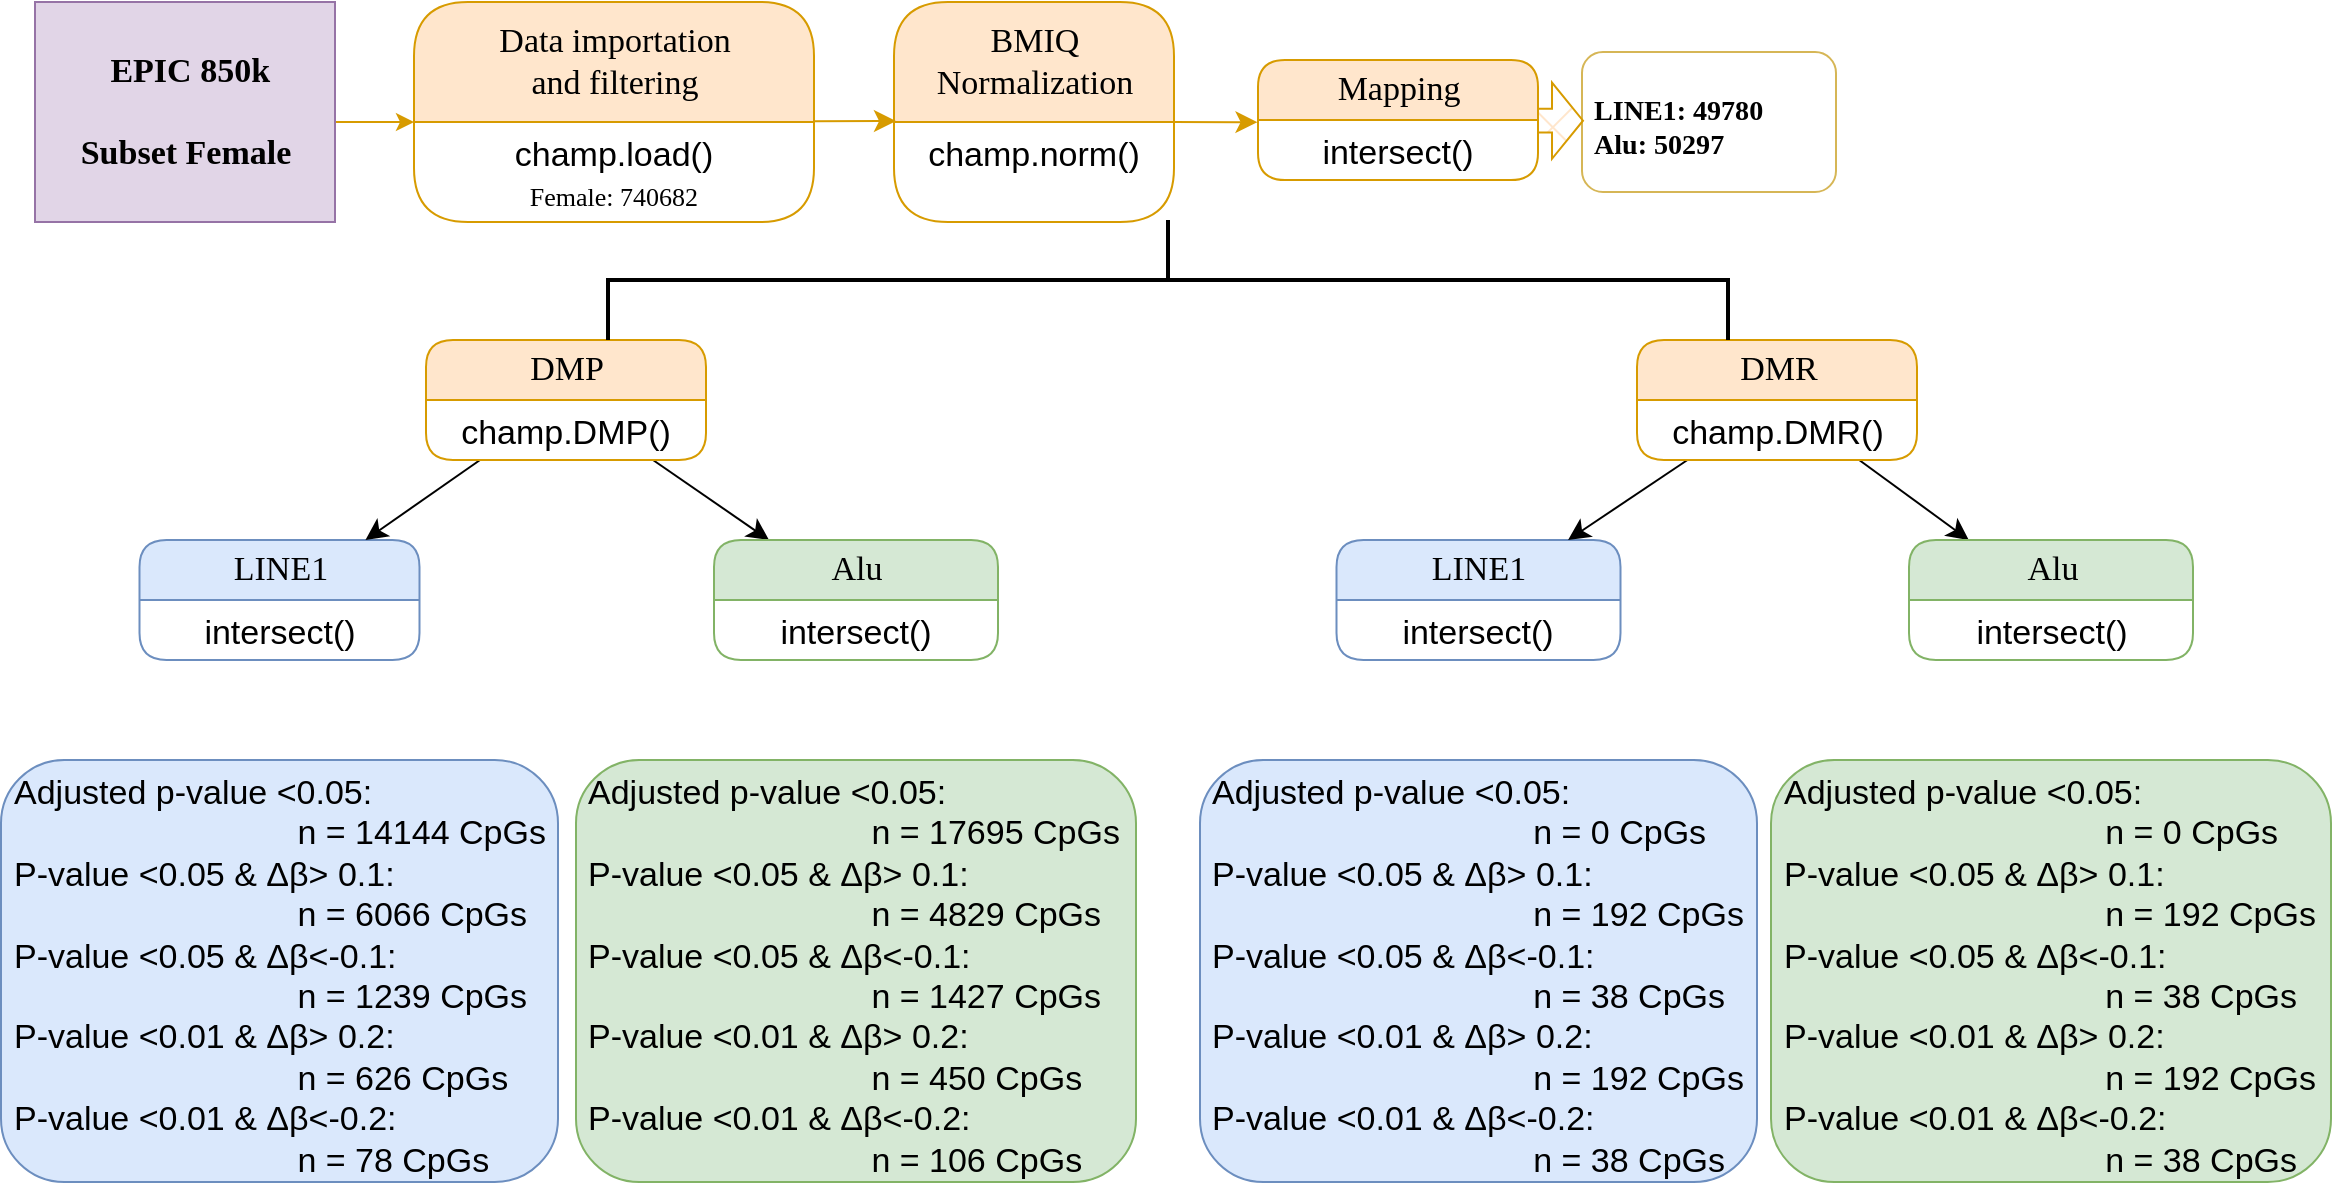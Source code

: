 <mxfile version="22.1.20" type="github">
  <diagram name="第 1 页" id="xuQ8l54krWLs2Sx5iRQF">
    <mxGraphModel dx="1434" dy="738" grid="1" gridSize="10" guides="1" tooltips="1" connect="1" arrows="1" fold="1" page="1" pageScale="1" pageWidth="1169" pageHeight="827" math="0" shadow="0">
      <root>
        <mxCell id="0" />
        <mxCell id="1" parent="0" />
        <mxCell id="Zb1GKSkhsLk-omKHb7x3-1" style="edgeStyle=orthogonalEdgeStyle;rounded=0;orthogonalLoop=1;jettySize=auto;html=1;exitX=1;exitY=0.5;exitDx=0;exitDy=0;entryX=0;entryY=0.5;entryDx=0;entryDy=0;fillColor=#ffe6cc;strokeColor=#d79b00;" edge="1" parent="1">
          <mxGeometry relative="1" as="geometry">
            <mxPoint x="168.5" y="70" as="sourcePoint" />
            <mxPoint x="208" y="70" as="targetPoint" />
          </mxGeometry>
        </mxCell>
        <mxCell id="Zb1GKSkhsLk-omKHb7x3-2" value="&lt;b style=&quot;font-size: 17px;&quot;&gt;&amp;nbsp;EPIC 850k&lt;br&gt;&lt;br&gt;Subset Female&lt;br&gt;&lt;/b&gt;" style="whiteSpace=wrap;html=1;rounded=0;shadow=0;comic=0;labelBackgroundColor=none;strokeWidth=1;fontFamily=Verdana;fontSize=12;align=center;fillColor=#e1d5e7;strokeColor=#9673a6;" vertex="1" parent="1">
          <mxGeometry x="18.5" y="10" width="150" height="110" as="geometry" />
        </mxCell>
        <mxCell id="Zb1GKSkhsLk-omKHb7x3-3" value="&lt;font style=&quot;font-size: 17px;&quot;&gt;Data importation &lt;br&gt;and filtering&lt;/font&gt;" style="swimlane;html=1;fontStyle=0;childLayout=stackLayout;horizontal=1;startSize=60;fillColor=#ffe6cc;horizontalStack=0;resizeParent=1;resizeLast=0;collapsible=1;marginBottom=0;swimlaneFillColor=#ffffff;align=center;rounded=1;shadow=0;comic=0;labelBackgroundColor=none;strokeWidth=1;fontFamily=Verdana;fontSize=12;strokeColor=#d79b00;" vertex="1" parent="1">
          <mxGeometry x="208" y="10" width="200" height="110" as="geometry">
            <mxRectangle x="210" y="40" width="220" height="30" as="alternateBounds" />
          </mxGeometry>
        </mxCell>
        <mxCell id="Zb1GKSkhsLk-omKHb7x3-4" value="&lt;font style=&quot;&quot;&gt;&lt;span style=&quot;font-size: 17px;&quot;&gt;champ.load()&lt;br&gt;&lt;/span&gt;&lt;span style=&quot;font-size: 13px; font-family: Verdana; text-align: left; background-color: initial;&quot;&gt;Female: 740682&lt;/span&gt;&lt;span style=&quot;font-size: 17px;&quot;&gt;&lt;br&gt;&lt;/span&gt;&lt;/font&gt;" style="text;html=1;spacingLeft=4;spacingRight=4;whiteSpace=wrap;overflow=hidden;rotatable=0;points=[[0,0.5],[1,0.5]];portConstraint=eastwest;align=center;rounded=1;" vertex="1" parent="Zb1GKSkhsLk-omKHb7x3-3">
          <mxGeometry y="60" width="200" height="40" as="geometry" />
        </mxCell>
        <mxCell id="Zb1GKSkhsLk-omKHb7x3-5" value="&lt;font style=&quot;font-size: 17px;&quot;&gt;BMIQ &lt;br&gt;Normalization&lt;/font&gt;" style="swimlane;html=1;fontStyle=0;childLayout=stackLayout;horizontal=1;startSize=60;fillColor=#ffe6cc;horizontalStack=0;resizeParent=1;resizeLast=0;collapsible=1;marginBottom=0;swimlaneFillColor=#ffffff;align=center;rounded=1;shadow=0;comic=0;labelBackgroundColor=none;strokeWidth=1;fontFamily=Verdana;fontSize=12;strokeColor=#d79b00;" vertex="1" parent="1">
          <mxGeometry x="448" y="10" width="140" height="110" as="geometry" />
        </mxCell>
        <mxCell id="Zb1GKSkhsLk-omKHb7x3-6" value="&lt;font style=&quot;font-size: 17px;&quot;&gt;champ.norm()&lt;/font&gt;" style="text;html=1;spacingLeft=4;spacingRight=4;whiteSpace=wrap;overflow=hidden;rotatable=0;points=[[0,0.5],[1,0.5]];portConstraint=eastwest;align=center;rounded=1;" vertex="1" parent="Zb1GKSkhsLk-omKHb7x3-5">
          <mxGeometry y="60" width="140" height="40" as="geometry" />
        </mxCell>
        <mxCell id="Zb1GKSkhsLk-omKHb7x3-7" value="&lt;font style=&quot;font-size: 17px;&quot;&gt;Mapping&lt;/font&gt;" style="swimlane;html=1;fontStyle=0;childLayout=stackLayout;horizontal=1;startSize=30;fillColor=#ffe6cc;horizontalStack=0;resizeParent=1;resizeLast=0;collapsible=1;marginBottom=0;swimlaneFillColor=#ffffff;align=center;rounded=1;shadow=0;comic=0;labelBackgroundColor=none;strokeWidth=1;fontFamily=Verdana;fontSize=12;strokeColor=#d79b00;" vertex="1" parent="1">
          <mxGeometry x="630" y="39" width="140" height="60" as="geometry" />
        </mxCell>
        <mxCell id="Zb1GKSkhsLk-omKHb7x3-8" value="&lt;font style=&quot;font-size: 17px;&quot;&gt;intersect()&lt;/font&gt;" style="text;html=1;spacingLeft=4;spacingRight=4;whiteSpace=wrap;overflow=hidden;rotatable=0;points=[[0,0.5],[1,0.5]];portConstraint=eastwest;align=center;rounded=1;" vertex="1" parent="Zb1GKSkhsLk-omKHb7x3-7">
          <mxGeometry y="30" width="140" height="30" as="geometry" />
        </mxCell>
        <mxCell id="Zb1GKSkhsLk-omKHb7x3-9" value="&lt;font style=&quot;font-size: 17px;&quot;&gt;LINE1&lt;/font&gt;" style="swimlane;html=1;fontStyle=0;childLayout=stackLayout;horizontal=1;startSize=30;fillColor=#dae8fc;horizontalStack=0;resizeParent=1;resizeLast=0;collapsible=1;marginBottom=0;swimlaneFillColor=#ffffff;align=center;rounded=1;shadow=0;comic=0;labelBackgroundColor=none;strokeWidth=1;fontFamily=Verdana;fontSize=12;strokeColor=#6c8ebf;" vertex="1" parent="1">
          <mxGeometry x="70.75" y="279" width="140" height="60" as="geometry" />
        </mxCell>
        <mxCell id="Zb1GKSkhsLk-omKHb7x3-10" value="&lt;font style=&quot;font-size: 17px;&quot;&gt;intersect()&lt;/font&gt;" style="text;html=1;strokeColor=none;fillColor=none;spacingLeft=4;spacingRight=4;whiteSpace=wrap;overflow=hidden;rotatable=0;points=[[0,0.5],[1,0.5]];portConstraint=eastwest;align=center;" vertex="1" parent="Zb1GKSkhsLk-omKHb7x3-9">
          <mxGeometry y="30" width="140" height="30" as="geometry" />
        </mxCell>
        <mxCell id="Zb1GKSkhsLk-omKHb7x3-11" style="edgeStyle=none;html=1;labelBackgroundColor=none;startFill=0;startSize=8;endFill=1;endSize=8;fontFamily=Verdana;fontSize=12;" edge="1" parent="1" source="Zb1GKSkhsLk-omKHb7x3-13" target="Zb1GKSkhsLk-omKHb7x3-15">
          <mxGeometry relative="1" as="geometry" />
        </mxCell>
        <mxCell id="Zb1GKSkhsLk-omKHb7x3-12" style="edgeStyle=none;html=1;labelBackgroundColor=none;startFill=0;startSize=8;endFill=1;endSize=8;fontFamily=Verdana;fontSize=12;" edge="1" parent="1" source="Zb1GKSkhsLk-omKHb7x3-13" target="Zb1GKSkhsLk-omKHb7x3-9">
          <mxGeometry relative="1" as="geometry" />
        </mxCell>
        <mxCell id="Zb1GKSkhsLk-omKHb7x3-13" value="&lt;font style=&quot;font-size: 17px;&quot;&gt;DMP&lt;/font&gt;" style="swimlane;html=1;fontStyle=0;childLayout=stackLayout;horizontal=1;startSize=30;fillColor=#ffe6cc;horizontalStack=0;resizeParent=1;resizeLast=0;collapsible=1;marginBottom=0;swimlaneFillColor=#ffffff;align=center;rounded=1;shadow=0;comic=0;labelBackgroundColor=none;strokeWidth=1;fontFamily=Verdana;fontSize=12;strokeColor=#d79b00;" vertex="1" parent="1">
          <mxGeometry x="214" y="179" width="140" height="60" as="geometry" />
        </mxCell>
        <mxCell id="Zb1GKSkhsLk-omKHb7x3-14" value="&lt;font style=&quot;font-size: 17px;&quot;&gt;champ.DMP()&lt;/font&gt;" style="text;html=1;spacingLeft=4;spacingRight=4;whiteSpace=wrap;overflow=hidden;rotatable=0;points=[[0,0.5],[1,0.5]];portConstraint=eastwest;align=center;rounded=1;" vertex="1" parent="Zb1GKSkhsLk-omKHb7x3-13">
          <mxGeometry y="30" width="140" height="30" as="geometry" />
        </mxCell>
        <mxCell id="Zb1GKSkhsLk-omKHb7x3-15" value="&lt;font style=&quot;font-size: 17px;&quot;&gt;Alu&lt;/font&gt;" style="swimlane;html=1;fontStyle=0;childLayout=stackLayout;horizontal=1;startSize=30;fillColor=#d5e8d4;horizontalStack=0;resizeParent=1;resizeLast=0;collapsible=1;marginBottom=0;swimlaneFillColor=#ffffff;align=center;rounded=1;shadow=0;comic=0;labelBackgroundColor=none;strokeWidth=1;fontFamily=Verdana;fontSize=12;strokeColor=#82b366;" vertex="1" parent="1">
          <mxGeometry x="358" y="279" width="142" height="60" as="geometry" />
        </mxCell>
        <mxCell id="Zb1GKSkhsLk-omKHb7x3-16" value="&lt;font style=&quot;font-size: 17px;&quot;&gt;intersect()&lt;/font&gt;" style="text;html=1;strokeColor=none;fillColor=none;spacingLeft=4;spacingRight=4;whiteSpace=wrap;overflow=hidden;rotatable=0;points=[[0,0.5],[1,0.5]];portConstraint=eastwest;align=center;" vertex="1" parent="Zb1GKSkhsLk-omKHb7x3-15">
          <mxGeometry y="30" width="142" height="30" as="geometry" />
        </mxCell>
        <mxCell id="Zb1GKSkhsLk-omKHb7x3-17" style="edgeStyle=none;html=1;labelBackgroundColor=none;startFill=0;startSize=8;endFill=1;endSize=8;fontFamily=Verdana;fontSize=12;entryX=0.007;entryY=-0.012;entryDx=0;entryDy=0;entryPerimeter=0;fillColor=#ffe6cc;strokeColor=#d79b00;exitX=1;exitY=0.542;exitDx=0;exitDy=0;exitPerimeter=0;" edge="1" parent="1" source="Zb1GKSkhsLk-omKHb7x3-3" target="Zb1GKSkhsLk-omKHb7x3-6">
          <mxGeometry relative="1" as="geometry">
            <mxPoint x="413" y="60" as="sourcePoint" />
            <mxPoint x="442" y="59.5" as="targetPoint" />
          </mxGeometry>
        </mxCell>
        <mxCell id="Zb1GKSkhsLk-omKHb7x3-18" value="&lt;font style=&quot;font-size: 17px;&quot;&gt;LINE1&lt;/font&gt;" style="swimlane;html=1;fontStyle=0;childLayout=stackLayout;horizontal=1;startSize=30;fillColor=#dae8fc;horizontalStack=0;resizeParent=1;resizeLast=0;collapsible=1;marginBottom=0;swimlaneFillColor=#ffffff;align=center;rounded=1;shadow=0;comic=0;labelBackgroundColor=none;strokeWidth=1;fontFamily=Verdana;fontSize=12;strokeColor=#6c8ebf;" vertex="1" parent="1">
          <mxGeometry x="669.25" y="279" width="142" height="60" as="geometry" />
        </mxCell>
        <mxCell id="Zb1GKSkhsLk-omKHb7x3-19" value="&lt;font style=&quot;font-size: 17px;&quot;&gt;intersect()&lt;/font&gt;" style="text;html=1;strokeColor=none;fillColor=none;spacingLeft=4;spacingRight=4;whiteSpace=wrap;overflow=hidden;rotatable=0;points=[[0,0.5],[1,0.5]];portConstraint=eastwest;align=center;" vertex="1" parent="Zb1GKSkhsLk-omKHb7x3-18">
          <mxGeometry y="30" width="142" height="30" as="geometry" />
        </mxCell>
        <mxCell id="Zb1GKSkhsLk-omKHb7x3-20" style="edgeStyle=none;html=1;labelBackgroundColor=none;startFill=0;startSize=8;endFill=1;endSize=8;fontFamily=Verdana;fontSize=12;" edge="1" parent="1" source="Zb1GKSkhsLk-omKHb7x3-22" target="Zb1GKSkhsLk-omKHb7x3-24">
          <mxGeometry relative="1" as="geometry" />
        </mxCell>
        <mxCell id="Zb1GKSkhsLk-omKHb7x3-21" style="edgeStyle=none;html=1;labelBackgroundColor=none;startFill=0;startSize=8;endFill=1;endSize=8;fontFamily=Verdana;fontSize=12;" edge="1" parent="1" source="Zb1GKSkhsLk-omKHb7x3-22" target="Zb1GKSkhsLk-omKHb7x3-18">
          <mxGeometry relative="1" as="geometry" />
        </mxCell>
        <mxCell id="Zb1GKSkhsLk-omKHb7x3-22" value="&lt;font style=&quot;font-size: 17px;&quot;&gt;DMR&lt;/font&gt;" style="swimlane;html=1;fontStyle=0;childLayout=stackLayout;horizontal=1;startSize=30;fillColor=#ffe6cc;horizontalStack=0;resizeParent=1;resizeLast=0;collapsible=1;marginBottom=0;swimlaneFillColor=#ffffff;align=center;rounded=1;shadow=0;comic=0;labelBackgroundColor=none;strokeWidth=1;fontFamily=Verdana;fontSize=12;strokeColor=#d79b00;" vertex="1" parent="1">
          <mxGeometry x="819.5" y="179" width="140" height="60" as="geometry" />
        </mxCell>
        <mxCell id="Zb1GKSkhsLk-omKHb7x3-23" value="&lt;font style=&quot;font-size: 17px;&quot;&gt;champ.DMR()&lt;/font&gt;" style="text;html=1;spacingLeft=4;spacingRight=4;whiteSpace=wrap;overflow=hidden;rotatable=0;points=[[0,0.5],[1,0.5]];portConstraint=eastwest;align=center;rounded=1;" vertex="1" parent="Zb1GKSkhsLk-omKHb7x3-22">
          <mxGeometry y="30" width="140" height="30" as="geometry" />
        </mxCell>
        <mxCell id="Zb1GKSkhsLk-omKHb7x3-24" value="&lt;font style=&quot;font-size: 17px;&quot;&gt;Alu&lt;/font&gt;" style="swimlane;html=1;fontStyle=0;childLayout=stackLayout;horizontal=1;startSize=30;fillColor=#d5e8d4;horizontalStack=0;resizeParent=1;resizeLast=0;collapsible=1;marginBottom=0;swimlaneFillColor=#ffffff;align=center;rounded=1;shadow=0;comic=0;labelBackgroundColor=none;strokeWidth=1;fontFamily=Verdana;fontSize=12;strokeColor=#82b366;" vertex="1" parent="1">
          <mxGeometry x="955.5" y="279" width="142" height="60" as="geometry" />
        </mxCell>
        <mxCell id="Zb1GKSkhsLk-omKHb7x3-25" value="&lt;font style=&quot;font-size: 17px;&quot;&gt;intersect()&lt;/font&gt;" style="text;html=1;strokeColor=none;fillColor=none;spacingLeft=4;spacingRight=4;whiteSpace=wrap;overflow=hidden;rotatable=0;points=[[0,0.5],[1,0.5]];portConstraint=eastwest;align=center;" vertex="1" parent="Zb1GKSkhsLk-omKHb7x3-24">
          <mxGeometry y="30" width="142" height="30" as="geometry" />
        </mxCell>
        <mxCell id="Zb1GKSkhsLk-omKHb7x3-26" value="&lt;font style=&quot;font-size: 17px;&quot;&gt;Adjusted p-value &amp;lt;0.05: &lt;br&gt;&amp;nbsp; &amp;nbsp; &amp;nbsp; &amp;nbsp; &amp;nbsp; &amp;nbsp; &amp;nbsp; &amp;nbsp; &amp;nbsp; &amp;nbsp; &amp;nbsp; &amp;nbsp; &amp;nbsp; &amp;nbsp; &amp;nbsp; n = 14144 CpGs &lt;br&gt;P-value &amp;lt;0.05 &amp;amp; Δβ&amp;gt; 0.1:&lt;br&gt;&amp;nbsp; &amp;nbsp; &amp;nbsp; &amp;nbsp; &amp;nbsp; &amp;nbsp; &amp;nbsp; &amp;nbsp; &amp;nbsp; &amp;nbsp; &amp;nbsp; &amp;nbsp; &amp;nbsp; &amp;nbsp; &amp;nbsp; n = 6066 CpGs&lt;br&gt;P-value &amp;lt;0.05 &amp;amp; Δβ&amp;lt;-0.1:&lt;br&gt;&amp;nbsp; &amp;nbsp; &amp;nbsp; &amp;nbsp; &amp;nbsp; &amp;nbsp; &amp;nbsp; &amp;nbsp; &amp;nbsp; &amp;nbsp; &amp;nbsp; &amp;nbsp; &amp;nbsp; &amp;nbsp; &amp;nbsp; n = 1239 CpGs&lt;br&gt;P-value &amp;lt;0.01 &amp;amp; Δβ&amp;gt; 0.2:&lt;br&gt;&amp;nbsp; &amp;nbsp; &amp;nbsp; &amp;nbsp; &amp;nbsp; &amp;nbsp; &amp;nbsp; &amp;nbsp; &amp;nbsp; &amp;nbsp; &amp;nbsp; &amp;nbsp; &amp;nbsp; &amp;nbsp; &amp;nbsp; n = 626 CpGs&lt;br style=&quot;border-color: var(--border-color);&quot;&gt;P-value &amp;lt;0.01 &amp;amp; Δβ&amp;lt;-0.2:&lt;br&gt;&amp;nbsp; &amp;nbsp; &amp;nbsp; &amp;nbsp; &amp;nbsp; &amp;nbsp; &amp;nbsp; &amp;nbsp; &amp;nbsp; &amp;nbsp; &amp;nbsp; &amp;nbsp; &amp;nbsp; &amp;nbsp; &amp;nbsp; n = 78 CpGs&lt;br&gt;&lt;/font&gt;" style="text;html=1;spacingLeft=4;spacingRight=4;whiteSpace=wrap;overflow=hidden;rotatable=0;points=[[0,0.5],[1,0.5]];portConstraint=eastwest;align=left;rounded=1;fillColor=#dae8fc;strokeColor=#6c8ebf;" vertex="1" parent="1">
          <mxGeometry x="1.5" y="389" width="278.5" height="211" as="geometry" />
        </mxCell>
        <mxCell id="Zb1GKSkhsLk-omKHb7x3-29" value="&lt;div style=&quot;font-size: 17px;&quot;&gt;&lt;font style=&quot;font-size: 17px;&quot;&gt;Adjusted p-value &amp;lt;0.05:&lt;/font&gt;&lt;/div&gt;&lt;div style=&quot;font-size: 17px;&quot;&gt;&lt;font style=&quot;font-size: 17px;&quot;&gt;&amp;nbsp; &amp;nbsp; &amp;nbsp; &amp;nbsp; &amp;nbsp; &amp;nbsp; &amp;nbsp; &amp;nbsp; &amp;nbsp; &amp;nbsp; &amp;nbsp; &amp;nbsp; &amp;nbsp; &amp;nbsp; &amp;nbsp; n = 17695 CpGs&lt;/font&gt;&lt;/div&gt;&lt;div style=&quot;font-size: 17px;&quot;&gt;&lt;font style=&quot;font-size: 17px;&quot;&gt;P-value &amp;lt;0.05 &amp;amp; Δβ&amp;gt; 0.1:&lt;/font&gt;&lt;/div&gt;&lt;div style=&quot;font-size: 17px;&quot;&gt;&lt;font style=&quot;font-size: 17px;&quot;&gt;&amp;nbsp; &amp;nbsp; &amp;nbsp; &amp;nbsp; &amp;nbsp; &amp;nbsp; &amp;nbsp; &amp;nbsp; &amp;nbsp; &amp;nbsp; &amp;nbsp; &amp;nbsp; &amp;nbsp; &amp;nbsp; &amp;nbsp; n = 4829 CpGs&lt;/font&gt;&lt;/div&gt;&lt;div style=&quot;font-size: 17px;&quot;&gt;&lt;font style=&quot;font-size: 17px;&quot;&gt;P-value &amp;lt;0.05 &amp;amp; Δβ&amp;lt;-0.1:&lt;/font&gt;&lt;/div&gt;&lt;div style=&quot;font-size: 17px;&quot;&gt;&lt;font style=&quot;font-size: 17px;&quot;&gt;&amp;nbsp; &amp;nbsp; &amp;nbsp; &amp;nbsp; &amp;nbsp; &amp;nbsp; &amp;nbsp; &amp;nbsp; &amp;nbsp; &amp;nbsp; &amp;nbsp; &amp;nbsp; &amp;nbsp; &amp;nbsp; &amp;nbsp; n = 1427 CpGs&lt;/font&gt;&lt;/div&gt;&lt;div style=&quot;font-size: 17px;&quot;&gt;&lt;font style=&quot;font-size: 17px;&quot;&gt;P-value &amp;lt;0.01 &amp;amp; Δβ&amp;gt; 0.2:&lt;/font&gt;&lt;/div&gt;&lt;div style=&quot;font-size: 17px;&quot;&gt;&lt;font style=&quot;font-size: 17px;&quot;&gt;&amp;nbsp; &amp;nbsp; &amp;nbsp; &amp;nbsp; &amp;nbsp; &amp;nbsp; &amp;nbsp; &amp;nbsp; &amp;nbsp; &amp;nbsp; &amp;nbsp; &amp;nbsp; &amp;nbsp; &amp;nbsp; &amp;nbsp; n = 450 CpGs&lt;/font&gt;&lt;/div&gt;&lt;div style=&quot;font-size: 17px;&quot;&gt;&lt;font style=&quot;font-size: 17px;&quot;&gt;P-value &amp;lt;0.01 &amp;amp; Δβ&amp;lt;-0.2:&lt;/font&gt;&lt;/div&gt;&lt;div style=&quot;font-size: 17px;&quot;&gt;&lt;font style=&quot;font-size: 17px;&quot;&gt;&amp;nbsp; &amp;nbsp; &amp;nbsp; &amp;nbsp; &amp;nbsp; &amp;nbsp; &amp;nbsp; &amp;nbsp; &amp;nbsp; &amp;nbsp; &amp;nbsp; &amp;nbsp; &amp;nbsp; &amp;nbsp; &amp;nbsp; n = 106 CpGs&lt;/font&gt;&lt;/div&gt;" style="text;html=1;spacingLeft=4;spacingRight=4;whiteSpace=wrap;overflow=hidden;rotatable=0;points=[[0,0.5],[1,0.5]];portConstraint=eastwest;align=left;rounded=1;fillColor=#d5e8d4;strokeColor=#82b366;" vertex="1" parent="1">
          <mxGeometry x="289" y="389" width="280" height="211" as="geometry" />
        </mxCell>
        <mxCell id="Zb1GKSkhsLk-omKHb7x3-32" value="&lt;h3&gt;&lt;font face=&quot;Verdana&quot;&gt;LINE1: 49780&lt;/font&gt;&amp;nbsp;&lt;font face=&quot;Verdana&quot;&gt;&lt;span style=&quot;background-color: initial;&quot;&gt;&lt;br&gt;&lt;/span&gt;&lt;/font&gt;&lt;font face=&quot;Verdana&quot;&gt;&lt;span style=&quot;background-color: initial;&quot;&gt;Alu: 50297&lt;/span&gt;&lt;/font&gt;&lt;/h3&gt;" style="text;html=1;spacingLeft=4;spacingRight=4;whiteSpace=wrap;overflow=hidden;rotatable=0;points=[[0,0.5],[1,0.5]];portConstraint=eastwest;align=left;rounded=1;fillColor=default;strokeColor=#d6b656;fillStyle=cross-hatch;" vertex="1" parent="1">
          <mxGeometry x="792" y="35" width="127" height="70" as="geometry" />
        </mxCell>
        <mxCell id="Zb1GKSkhsLk-omKHb7x3-35" style="edgeStyle=none;html=1;labelBackgroundColor=none;startFill=0;startSize=8;endFill=1;endSize=8;fontFamily=Verdana;fontSize=12;entryX=0.011;entryY=0.003;entryDx=0;entryDy=0;fillColor=#ffe6cc;strokeColor=#d79b00;entryPerimeter=0;" edge="1" parent="1">
          <mxGeometry relative="1" as="geometry">
            <mxPoint x="629.76" y="70.09" as="targetPoint" />
            <mxPoint x="588" y="70" as="sourcePoint" />
          </mxGeometry>
        </mxCell>
        <mxCell id="Zb1GKSkhsLk-omKHb7x3-36" value="" style="html=1;shadow=0;dashed=0;align=center;verticalAlign=middle;shape=mxgraph.arrows2.arrow;dy=0.69;dx=15.5;direction=south;notch=0;fillColor=#ffe6cc;strokeColor=#d79b00;fillStyle=cross-hatch;rotation=-90;" vertex="1" parent="1">
          <mxGeometry x="762.19" y="58.07" width="38.13" height="22.5" as="geometry" />
        </mxCell>
        <mxCell id="Zb1GKSkhsLk-omKHb7x3-50" value="" style="strokeWidth=2;html=1;shape=mxgraph.flowchart.annotation_2;align=left;labelPosition=right;pointerEvents=1;rotation=90;" vertex="1" parent="1">
          <mxGeometry x="555" y="-131" width="60" height="560" as="geometry" />
        </mxCell>
        <mxCell id="Zb1GKSkhsLk-omKHb7x3-51" value="&lt;font style=&quot;font-size: 17px;&quot;&gt;Adjusted p-value &amp;lt;0.05: &lt;br&gt;&amp;nbsp; &amp;nbsp; &amp;nbsp; &amp;nbsp; &amp;nbsp; &amp;nbsp; &amp;nbsp; &amp;nbsp; &amp;nbsp; &amp;nbsp; &amp;nbsp; &amp;nbsp; &amp;nbsp; &amp;nbsp; &amp;nbsp; &amp;nbsp; &amp;nbsp; n = 0 CpGs &lt;br&gt;P-value &amp;lt;0.05 &amp;amp; Δβ&amp;gt; 0.1:&lt;br&gt;&amp;nbsp; &amp;nbsp; &amp;nbsp; &amp;nbsp; &amp;nbsp; &amp;nbsp; &amp;nbsp; &amp;nbsp; &amp;nbsp; &amp;nbsp; &amp;nbsp; &amp;nbsp; &amp;nbsp; &amp;nbsp; &amp;nbsp; &amp;nbsp; &amp;nbsp; n = 192 CpGs&lt;br&gt;P-value &amp;lt;0.05 &amp;amp; Δβ&amp;lt;-0.1:&lt;br&gt;&amp;nbsp; &amp;nbsp; &amp;nbsp; &amp;nbsp; &amp;nbsp; &amp;nbsp; &amp;nbsp; &amp;nbsp; &amp;nbsp; &amp;nbsp; &amp;nbsp; &amp;nbsp; &amp;nbsp; &amp;nbsp; &amp;nbsp; &amp;nbsp; &amp;nbsp; n = 38 CpGs&lt;br&gt;P-value &amp;lt;0.01 &amp;amp; Δβ&amp;gt; 0.2:&lt;br&gt;&amp;nbsp; &amp;nbsp; &amp;nbsp; &amp;nbsp; &amp;nbsp; &amp;nbsp; &amp;nbsp; &amp;nbsp; &amp;nbsp; &amp;nbsp; &amp;nbsp; &amp;nbsp; &amp;nbsp; &amp;nbsp; &amp;nbsp; &amp;nbsp; &amp;nbsp; n = 192 CpGs&lt;br style=&quot;border-color: var(--border-color);&quot;&gt;P-value &amp;lt;0.01 &amp;amp; Δβ&amp;lt;-0.2:&lt;br&gt;&amp;nbsp; &amp;nbsp; &amp;nbsp; &amp;nbsp; &amp;nbsp; &amp;nbsp; &amp;nbsp; &amp;nbsp; &amp;nbsp; &amp;nbsp; &amp;nbsp; &amp;nbsp; &amp;nbsp; &amp;nbsp; &amp;nbsp; &amp;nbsp; &amp;nbsp; n = 38 CpGs&lt;br&gt;&lt;/font&gt;" style="text;html=1;spacingLeft=4;spacingRight=4;whiteSpace=wrap;overflow=hidden;rotatable=0;points=[[0,0.5],[1,0.5]];portConstraint=eastwest;align=left;rounded=1;fillColor=#dae8fc;strokeColor=#6c8ebf;" vertex="1" parent="1">
          <mxGeometry x="601" y="389" width="278.5" height="211" as="geometry" />
        </mxCell>
        <mxCell id="Zb1GKSkhsLk-omKHb7x3-52" value="&lt;div style=&quot;font-size: 17px;&quot;&gt;&lt;font style=&quot;font-size: 17px;&quot;&gt;Adjusted p-value &amp;lt;0.05:&lt;/font&gt;&lt;/div&gt;&lt;div style=&quot;font-size: 17px;&quot;&gt;&lt;font style=&quot;font-size: 17px;&quot;&gt;&amp;nbsp; &amp;nbsp; &amp;nbsp; &amp;nbsp; &amp;nbsp; &amp;nbsp; &amp;nbsp; &amp;nbsp; &amp;nbsp; &amp;nbsp; &amp;nbsp; &amp;nbsp; &amp;nbsp; &amp;nbsp; &amp;nbsp; &amp;nbsp; &amp;nbsp; n = 0 CpGs&lt;/font&gt;&lt;/div&gt;&lt;div style=&quot;font-size: 17px;&quot;&gt;&lt;font style=&quot;font-size: 17px;&quot;&gt;P-value &amp;lt;0.05 &amp;amp; Δβ&amp;gt; 0.1:&lt;/font&gt;&lt;/div&gt;&lt;div style=&quot;font-size: 17px;&quot;&gt;&lt;font style=&quot;font-size: 17px;&quot;&gt;&amp;nbsp; &amp;nbsp; &amp;nbsp; &amp;nbsp; &amp;nbsp; &amp;nbsp; &amp;nbsp; &amp;nbsp; &amp;nbsp; &amp;nbsp; &amp;nbsp; &amp;nbsp; &amp;nbsp; &amp;nbsp; &amp;nbsp; &amp;nbsp; &amp;nbsp; n = 192 CpGs&lt;/font&gt;&lt;/div&gt;&lt;div style=&quot;font-size: 17px;&quot;&gt;&lt;font style=&quot;font-size: 17px;&quot;&gt;P-value &amp;lt;0.05 &amp;amp; Δβ&amp;lt;-0.1:&lt;/font&gt;&lt;/div&gt;&lt;div style=&quot;font-size: 17px;&quot;&gt;&lt;font style=&quot;font-size: 17px;&quot;&gt;&amp;nbsp; &amp;nbsp; &amp;nbsp; &amp;nbsp; &amp;nbsp; &amp;nbsp; &amp;nbsp; &amp;nbsp; &amp;nbsp; &amp;nbsp; &amp;nbsp; &amp;nbsp; &amp;nbsp; &amp;nbsp; &amp;nbsp; &amp;nbsp; &amp;nbsp; n = 38 CpGs&lt;/font&gt;&lt;/div&gt;&lt;div style=&quot;font-size: 17px;&quot;&gt;&lt;font style=&quot;font-size: 17px;&quot;&gt;P-value &amp;lt;0.01 &amp;amp; Δβ&amp;gt; 0.2:&lt;/font&gt;&lt;/div&gt;&lt;div style=&quot;font-size: 17px;&quot;&gt;&lt;font style=&quot;font-size: 17px;&quot;&gt;&amp;nbsp; &amp;nbsp; &amp;nbsp; &amp;nbsp; &amp;nbsp; &amp;nbsp; &amp;nbsp; &amp;nbsp; &amp;nbsp; &amp;nbsp; &amp;nbsp; &amp;nbsp; &amp;nbsp; &amp;nbsp; &amp;nbsp; &amp;nbsp; &amp;nbsp; n = 192 CpGs&lt;/font&gt;&lt;/div&gt;&lt;div style=&quot;font-size: 17px;&quot;&gt;&lt;font style=&quot;font-size: 17px;&quot;&gt;P-value &amp;lt;0.01 &amp;amp; Δβ&amp;lt;-0.2:&lt;/font&gt;&lt;/div&gt;&lt;div style=&quot;font-size: 17px;&quot;&gt;&lt;font style=&quot;font-size: 17px;&quot;&gt;&amp;nbsp; &amp;nbsp; &amp;nbsp; &amp;nbsp; &amp;nbsp; &amp;nbsp; &amp;nbsp; &amp;nbsp; &amp;nbsp; &amp;nbsp; &amp;nbsp; &amp;nbsp; &amp;nbsp; &amp;nbsp; &amp;nbsp; &amp;nbsp; &amp;nbsp; n = 38 CpGs&lt;/font&gt;&lt;/div&gt;" style="text;html=1;spacingLeft=4;spacingRight=4;whiteSpace=wrap;overflow=hidden;rotatable=0;points=[[0,0.5],[1,0.5]];portConstraint=eastwest;align=left;rounded=1;fillColor=#d5e8d4;strokeColor=#82b366;" vertex="1" parent="1">
          <mxGeometry x="886.5" y="389" width="280" height="211" as="geometry" />
        </mxCell>
      </root>
    </mxGraphModel>
  </diagram>
</mxfile>
